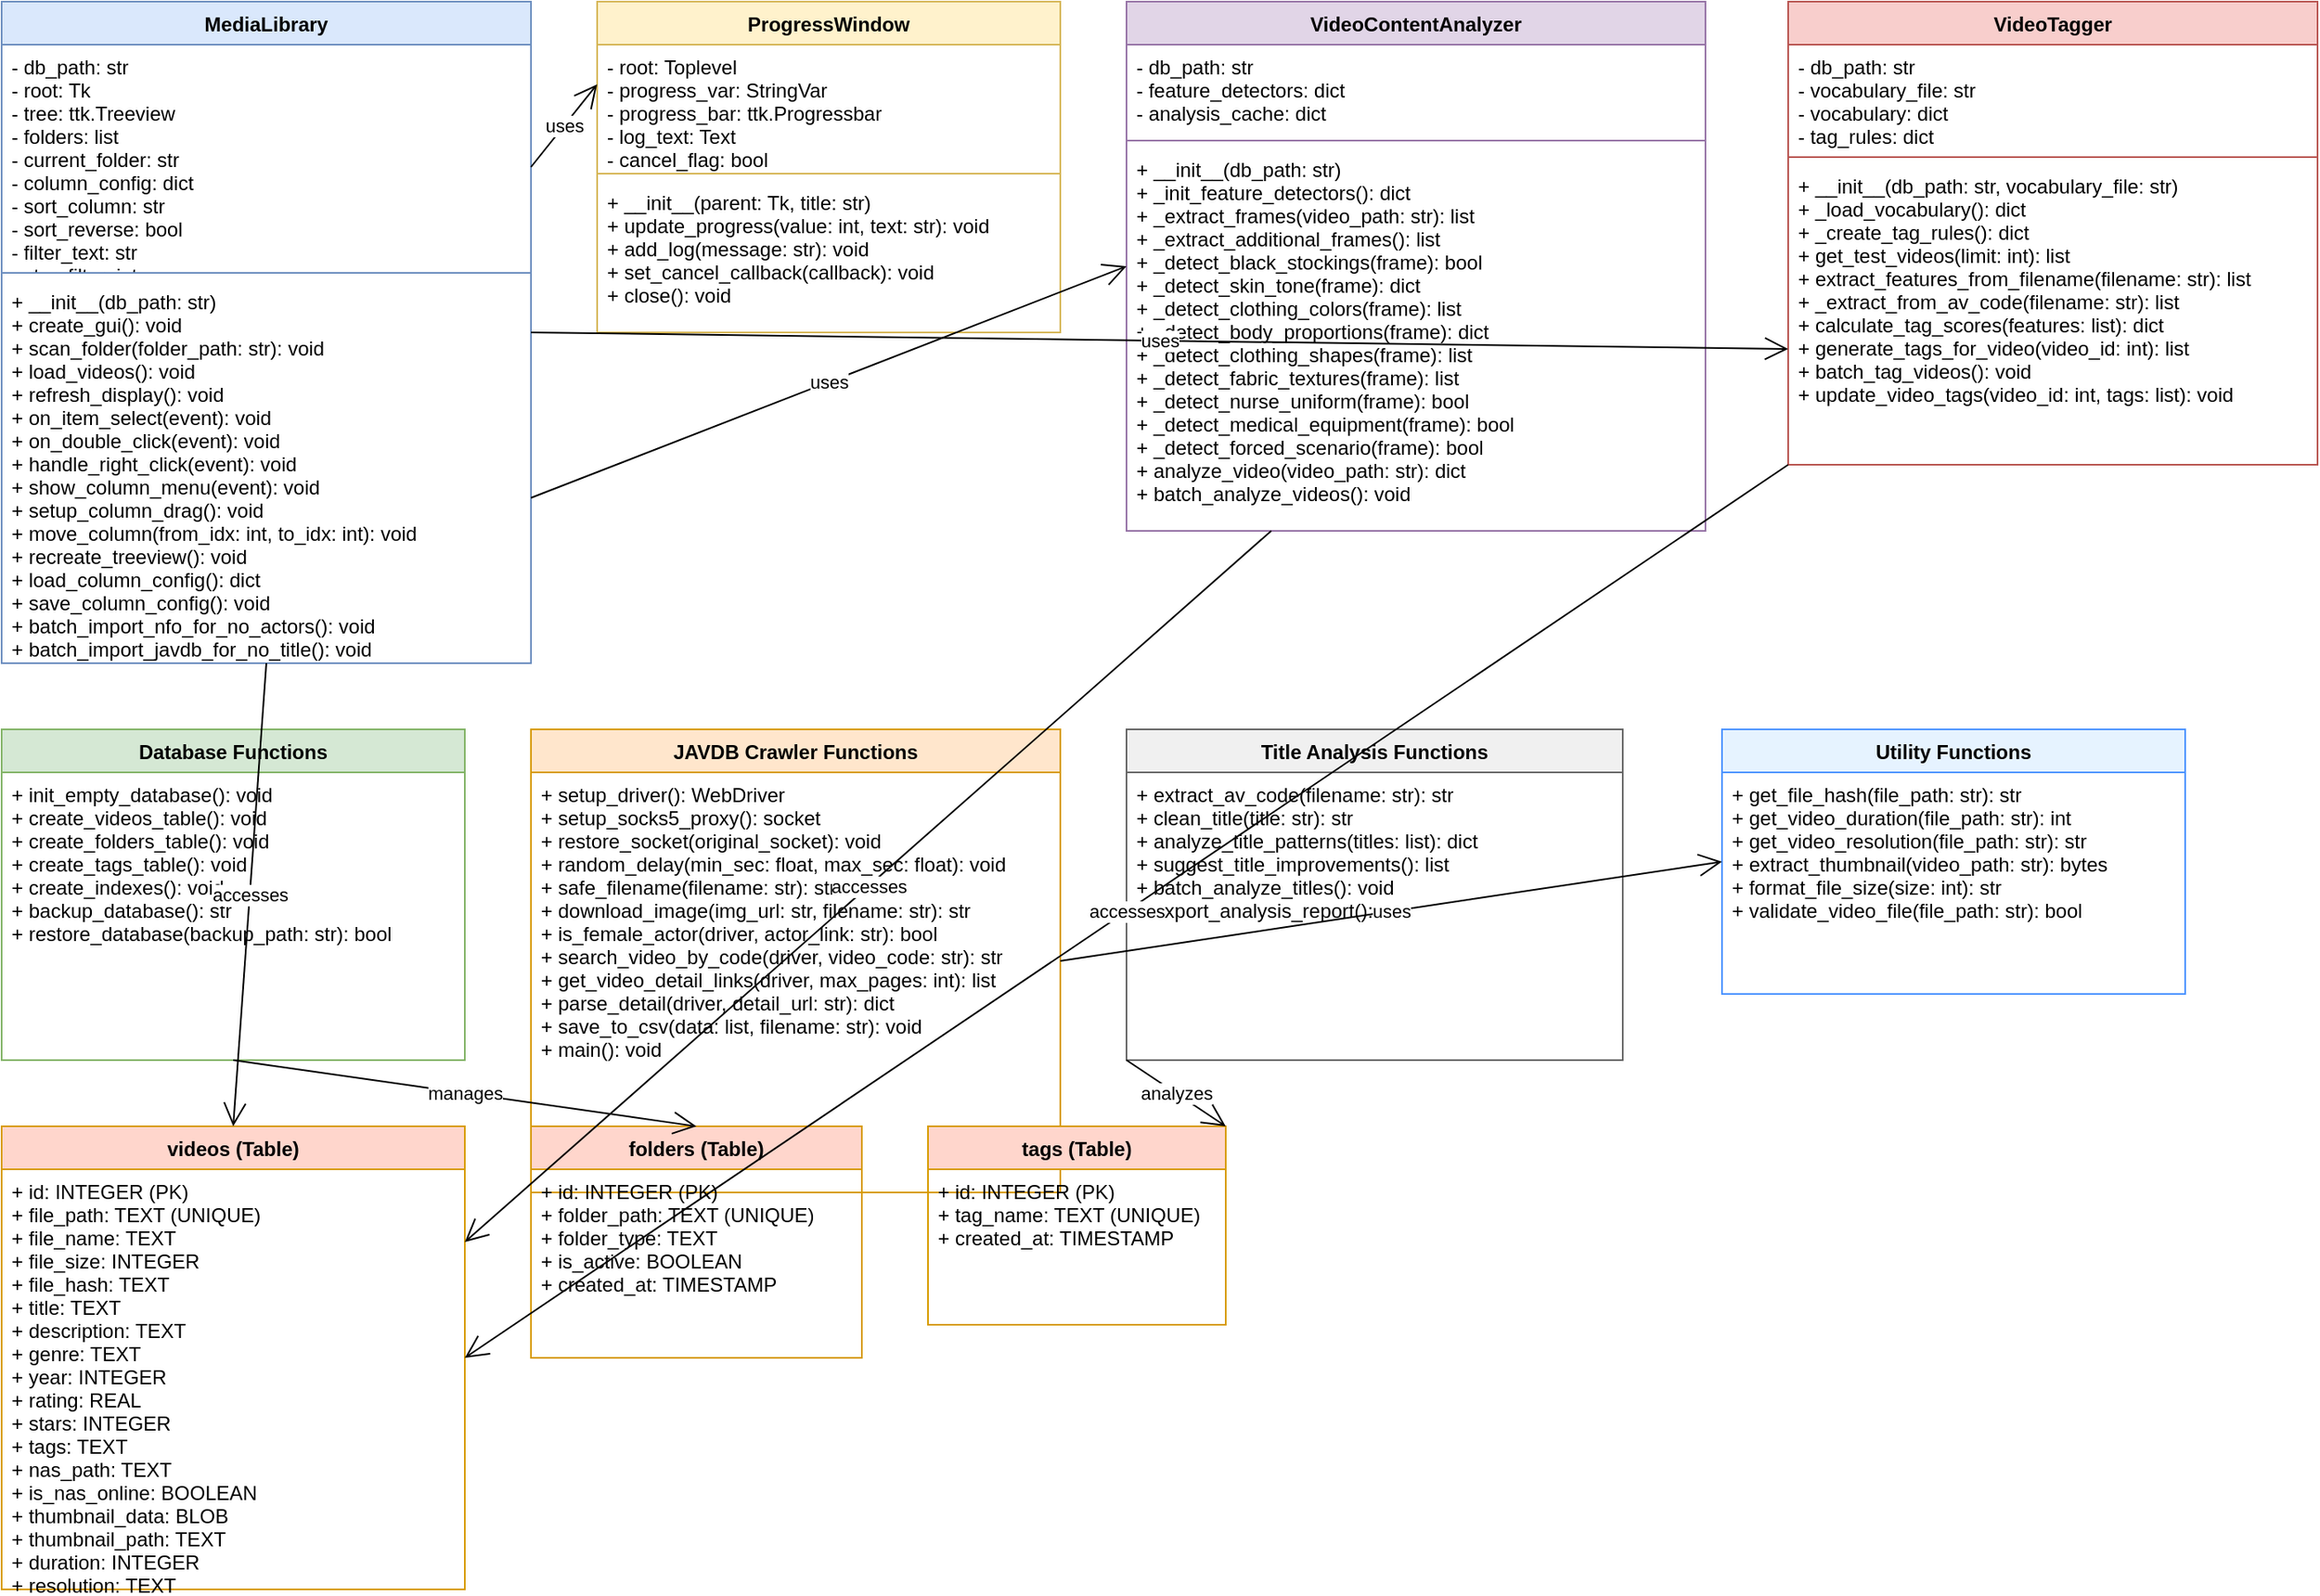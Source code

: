 <mxfile version="22.1.16" type="device">
  <diagram name="YY Media Library UML" id="uml-diagram">
    <mxGraphModel dx="2074" dy="1181" grid="1" gridSize="10" guides="1" tooltips="1" connect="1" arrows="1" fold="1" page="1" pageScale="1" pageWidth="1654" pageHeight="2336" math="0" shadow="0">
      <root>
        <mxCell id="0" />
        <mxCell id="1" parent="0" />
        
        <!-- MediaLibrary Main Class -->
        <mxCell id="MediaLibrary" value="MediaLibrary" style="swimlane;fontStyle=1;align=center;verticalAlign=top;childLayout=stackLayout;horizontal=1;startSize=26;horizontalStack=0;resizeParent=1;resizeParentMax=0;resizeLast=0;collapsible=1;marginBottom=0;fillColor=#dae8fc;strokeColor=#6c8ebf;" vertex="1" parent="1">
          <mxGeometry x="40" y="40" width="320" height="400" as="geometry" />
        </mxCell>
        <mxCell id="MediaLibrary-attrs" value="- db_path: str&#xa;- root: Tk&#xa;- tree: ttk.Treeview&#xa;- folders: list&#xa;- current_folder: str&#xa;- column_config: dict&#xa;- sort_column: str&#xa;- sort_reverse: bool&#xa;- filter_text: str&#xa;- star_filter: int" style="text;strokeColor=none;fillColor=none;align=left;verticalAlign=top;spacingLeft=4;spacingRight=4;overflow=hidden;rotatable=0;points=[[0,0.5],[1,0.5]];portConstraint=eastwest;" vertex="1" parent="MediaLibrary">
          <mxGeometry y="26" width="320" height="134" as="geometry" />
        </mxCell>
        <mxCell id="MediaLibrary-line" value="" style="line;strokeWidth=1;fillColor=none;align=left;verticalAlign=middle;spacingTop=-1;spacingLeft=3;spacingRight=3;rotatable=0;labelPosition=right;points=[];portConstraint=eastwest;strokeColor=inherit;" vertex="1" parent="MediaLibrary">
          <mxGeometry y="160" width="320" height="8" as="geometry" />
        </mxCell>
        <mxCell id="MediaLibrary-methods" value="+ __init__(db_path: str)&#xa;+ create_gui(): void&#xa;+ scan_folder(folder_path: str): void&#xa;+ load_videos(): void&#xa;+ refresh_display(): void&#xa;+ on_item_select(event): void&#xa;+ on_double_click(event): void&#xa;+ handle_right_click(event): void&#xa;+ show_column_menu(event): void&#xa;+ setup_column_drag(): void&#xa;+ move_column(from_idx: int, to_idx: int): void&#xa;+ recreate_treeview(): void&#xa;+ load_column_config(): dict&#xa;+ save_column_config(): void&#xa;+ batch_import_nfo_for_no_actors(): void&#xa;+ batch_import_javdb_for_no_title(): void" style="text;strokeColor=none;fillColor=none;align=left;verticalAlign=top;spacingLeft=4;spacingRight=4;overflow=hidden;rotatable=0;points=[[0,0.5],[1,0.5]];portConstraint=eastwest;" vertex="1" parent="MediaLibrary">
          <mxGeometry y="168" width="320" height="232" as="geometry" />
        </mxCell>
        
        <!-- ProgressWindow Class -->
        <mxCell id="ProgressWindow" value="ProgressWindow" style="swimlane;fontStyle=1;align=center;verticalAlign=top;childLayout=stackLayout;horizontal=1;startSize=26;horizontalStack=0;resizeParent=1;resizeParentMax=0;resizeLast=0;collapsible=1;marginBottom=0;fillColor=#fff2cc;strokeColor=#d6b656;" vertex="1" parent="1">
          <mxGeometry x="400" y="40" width="280" height="200" as="geometry" />
        </mxCell>
        <mxCell id="ProgressWindow-attrs" value="- root: Toplevel&#xa;- progress_var: StringVar&#xa;- progress_bar: ttk.Progressbar&#xa;- log_text: Text&#xa;- cancel_flag: bool" style="text;strokeColor=none;fillColor=none;align=left;verticalAlign=top;spacingLeft=4;spacingRight=4;overflow=hidden;rotatable=0;points=[[0,0.5],[1,0.5]];portConstraint=eastwest;" vertex="1" parent="ProgressWindow">
          <mxGeometry y="26" width="280" height="74" as="geometry" />
        </mxCell>
        <mxCell id="ProgressWindow-line" value="" style="line;strokeWidth=1;fillColor=none;align=left;verticalAlign=middle;spacingTop=-1;spacingLeft=3;spacingRight=3;rotatable=0;labelPosition=right;points=[];portConstraint=eastwest;strokeColor=inherit;" vertex="1" parent="ProgressWindow">
          <mxGeometry y="100" width="280" height="8" as="geometry" />
        </mxCell>
        <mxCell id="ProgressWindow-methods" value="+ __init__(parent: Tk, title: str)&#xa;+ update_progress(value: int, text: str): void&#xa;+ add_log(message: str): void&#xa;+ set_cancel_callback(callback): void&#xa;+ close(): void" style="text;strokeColor=none;fillColor=none;align=left;verticalAlign=top;spacingLeft=4;spacingRight=4;overflow=hidden;rotatable=0;points=[[0,0.5],[1,0.5]];portConstraint=eastwest;" vertex="1" parent="ProgressWindow">
          <mxGeometry y="108" width="280" height="92" as="geometry" />
        </mxCell>
        
        <!-- VideoContentAnalyzer Class -->
        <mxCell id="VideoContentAnalyzer" value="VideoContentAnalyzer" style="swimlane;fontStyle=1;align=center;verticalAlign=top;childLayout=stackLayout;horizontal=1;startSize=26;horizontalStack=0;resizeParent=1;resizeParentMax=0;resizeLast=0;collapsible=1;marginBottom=0;fillColor=#e1d5e7;strokeColor=#9673a6;" vertex="1" parent="1">
          <mxGeometry x="720" y="40" width="350" height="320" as="geometry" />
        </mxCell>
        <mxCell id="VideoContentAnalyzer-attrs" value="- db_path: str&#xa;- feature_detectors: dict&#xa;- analysis_cache: dict" style="text;strokeColor=none;fillColor=none;align=left;verticalAlign=top;spacingLeft=4;spacingRight=4;overflow=hidden;rotatable=0;points=[[0,0.5],[1,0.5]];portConstraint=eastwest;" vertex="1" parent="VideoContentAnalyzer">
          <mxGeometry y="26" width="350" height="54" as="geometry" />
        </mxCell>
        <mxCell id="VideoContentAnalyzer-line" value="" style="line;strokeWidth=1;fillColor=none;align=left;verticalAlign=middle;spacingTop=-1;spacingLeft=3;spacingRight=3;rotatable=0;labelPosition=right;points=[];portConstraint=eastwest;strokeColor=inherit;" vertex="1" parent="VideoContentAnalyzer">
          <mxGeometry y="80" width="350" height="8" as="geometry" />
        </mxCell>
        <mxCell id="VideoContentAnalyzer-methods" value="+ __init__(db_path: str)&#xa;+ _init_feature_detectors(): dict&#xa;+ _extract_frames(video_path: str): list&#xa;+ _extract_additional_frames(): list&#xa;+ _detect_black_stockings(frame): bool&#xa;+ _detect_skin_tone(frame): dict&#xa;+ _detect_clothing_colors(frame): list&#xa;+ _detect_body_proportions(frame): dict&#xa;+ _detect_clothing_shapes(frame): list&#xa;+ _detect_fabric_textures(frame): list&#xa;+ _detect_nurse_uniform(frame): bool&#xa;+ _detect_medical_equipment(frame): bool&#xa;+ _detect_forced_scenario(frame): bool&#xa;+ analyze_video(video_path: str): dict&#xa;+ batch_analyze_videos(): void" style="text;strokeColor=none;fillColor=none;align=left;verticalAlign=top;spacingLeft=4;spacingRight=4;overflow=hidden;rotatable=0;points=[[0,0.5],[1,0.5]];portConstraint=eastwest;" vertex="1" parent="VideoContentAnalyzer">
          <mxGeometry y="88" width="350" height="232" as="geometry" />
        </mxCell>
        
        <!-- VideoTagger Class -->
        <mxCell id="VideoTagger" value="VideoTagger" style="swimlane;fontStyle=1;align=center;verticalAlign=top;childLayout=stackLayout;horizontal=1;startSize=26;horizontalStack=0;resizeParent=1;resizeParentMax=0;resizeLast=0;collapsible=1;marginBottom=0;fillColor=#f8cecc;strokeColor=#b85450;" vertex="1" parent="1">
          <mxGeometry x="1120" y="40" width="320" height="280" as="geometry" />
        </mxCell>
        <mxCell id="VideoTagger-attrs" value="- db_path: str&#xa;- vocabulary_file: str&#xa;- vocabulary: dict&#xa;- tag_rules: dict" style="text;strokeColor=none;fillColor=none;align=left;verticalAlign=top;spacingLeft=4;spacingRight=4;overflow=hidden;rotatable=0;points=[[0,0.5],[1,0.5]];portConstraint=eastwest;" vertex="1" parent="VideoTagger">
          <mxGeometry y="26" width="320" height="64" as="geometry" />
        </mxCell>
        <mxCell id="VideoTagger-line" value="" style="line;strokeWidth=1;fillColor=none;align=left;verticalAlign=middle;spacingTop=-1;spacingLeft=3;spacingRight=3;rotatable=0;labelPosition=right;points=[];portConstraint=eastwest;strokeColor=inherit;" vertex="1" parent="VideoTagger">
          <mxGeometry y="90" width="320" height="8" as="geometry" />
        </mxCell>
        <mxCell id="VideoTagger-methods" value="+ __init__(db_path: str, vocabulary_file: str)&#xa;+ _load_vocabulary(): dict&#xa;+ _create_tag_rules(): dict&#xa;+ get_test_videos(limit: int): list&#xa;+ extract_features_from_filename(filename: str): list&#xa;+ _extract_from_av_code(filename: str): list&#xa;+ calculate_tag_scores(features: list): dict&#xa;+ generate_tags_for_video(video_id: int): list&#xa;+ batch_tag_videos(): void&#xa;+ update_video_tags(video_id: int, tags: list): void" style="text;strokeColor=none;fillColor=none;align=left;verticalAlign=top;spacingLeft=4;spacingRight=4;overflow=hidden;rotatable=0;points=[[0,0.5],[1,0.5]];portConstraint=eastwest;" vertex="1" parent="VideoTagger">
          <mxGeometry y="98" width="320" height="182" as="geometry" />
        </mxCell>
        
        <!-- Database Functions -->
        <mxCell id="DatabaseFunctions" value="Database Functions" style="swimlane;fontStyle=1;align=center;verticalAlign=top;childLayout=stackLayout;horizontal=1;startSize=26;horizontalStack=0;resizeParent=1;resizeParentMax=0;resizeLast=0;collapsible=1;marginBottom=0;fillColor=#d5e8d4;strokeColor=#82b366;" vertex="1" parent="1">
          <mxGeometry x="40" y="480" width="280" height="200" as="geometry" />
        </mxCell>
        <mxCell id="DatabaseFunctions-methods" value="+ init_empty_database(): void&#xa;+ create_videos_table(): void&#xa;+ create_folders_table(): void&#xa;+ create_tags_table(): void&#xa;+ create_indexes(): void&#xa;+ backup_database(): str&#xa;+ restore_database(backup_path: str): bool" style="text;strokeColor=none;fillColor=none;align=left;verticalAlign=top;spacingLeft=4;spacingRight=4;overflow=hidden;rotatable=0;points=[[0,0.5],[1,0.5]];portConstraint=eastwest;" vertex="1" parent="DatabaseFunctions">
          <mxGeometry y="26" width="280" height="174" as="geometry" />
        </mxCell>
        
        <!-- JAVDB Crawler Functions -->
        <mxCell id="JAVDBCrawler" value="JAVDB Crawler Functions" style="swimlane;fontStyle=1;align=center;verticalAlign=top;childLayout=stackLayout;horizontal=1;startSize=26;horizontalStack=0;resizeParent=1;resizeParentMax=0;resizeLast=0;collapsible=1;marginBottom=0;fillColor=#ffe6cc;strokeColor=#d79b00;" vertex="1" parent="1">
          <mxGeometry x="360" y="480" width="320" height="280" as="geometry" />
        </mxCell>
        <mxCell id="JAVDBCrawler-methods" value="+ setup_driver(): WebDriver&#xa;+ setup_socks5_proxy(): socket&#xa;+ restore_socket(original_socket): void&#xa;+ random_delay(min_sec: float, max_sec: float): void&#xa;+ safe_filename(filename: str): str&#xa;+ download_image(img_url: str, filename: str): str&#xa;+ is_female_actor(driver, actor_link: str): bool&#xa;+ search_video_by_code(driver, video_code: str): str&#xa;+ get_video_detail_links(driver, max_pages: int): list&#xa;+ parse_detail(driver, detail_url: str): dict&#xa;+ save_to_csv(data: list, filename: str): void&#xa;+ main(): void" style="text;strokeColor=none;fillColor=none;align=left;verticalAlign=top;spacingLeft=4;spacingRight=4;overflow=hidden;rotatable=0;points=[[0,0.5],[1,0.5]];portConstraint=eastwest;" vertex="1" parent="JAVDBCrawler">
          <mxGeometry y="26" width="320" height="254" as="geometry" />
        </mxCell>
        
        <!-- Title Analysis Functions -->
        <mxCell id="TitleAnalysis" value="Title Analysis Functions" style="swimlane;fontStyle=1;align=center;verticalAlign=top;childLayout=stackLayout;horizontal=1;startSize=26;horizontalStack=0;resizeParent=1;resizeParentMax=0;resizeLast=0;collapsible=1;marginBottom=0;fillColor=#f0f0f0;strokeColor=#666666;" vertex="1" parent="1">
          <mxGeometry x="720" y="480" width="300" height="200" as="geometry" />
        </mxCell>
        <mxCell id="TitleAnalysis-methods" value="+ extract_av_code(filename: str): str&#xa;+ clean_title(title: str): str&#xa;+ analyze_title_patterns(titles: list): dict&#xa;+ suggest_title_improvements(): list&#xa;+ batch_analyze_titles(): void&#xa;+ export_analysis_report(): str" style="text;strokeColor=none;fillColor=none;align=left;verticalAlign=top;spacingLeft=4;spacingRight=4;overflow=hidden;rotatable=0;points=[[0,0.5],[1,0.5]];portConstraint=eastwest;" vertex="1" parent="TitleAnalysis">
          <mxGeometry y="26" width="300" height="174" as="geometry" />
        </mxCell>
        
        <!-- Utility Functions -->
        <mxCell id="UtilityFunctions" value="Utility Functions" style="swimlane;fontStyle=1;align=center;verticalAlign=top;childLayout=stackLayout;horizontal=1;startSize=26;horizontalStack=0;resizeParent=1;resizeParentMax=0;resizeLast=0;collapsible=1;marginBottom=0;fillColor=#e6f3ff;strokeColor=#4d94ff;" vertex="1" parent="1">
          <mxGeometry x="1080" y="480" width="280" height="160" as="geometry" />
        </mxCell>
        <mxCell id="UtilityFunctions-methods" value="+ get_file_hash(file_path: str): str&#xa;+ get_video_duration(file_path: str): int&#xa;+ get_video_resolution(file_path: str): str&#xa;+ extract_thumbnail(video_path: str): bytes&#xa;+ format_file_size(size: int): str&#xa;+ validate_video_file(file_path: str): bool" style="text;strokeColor=none;fillColor=none;align=left;verticalAlign=top;spacingLeft=4;spacingRight=4;overflow=hidden;rotatable=0;points=[[0,0.5],[1,0.5]];portConstraint=eastwest;" vertex="1" parent="UtilityFunctions">
          <mxGeometry y="26" width="280" height="134" as="geometry" />
        </mxCell>
        
        <!-- Database Tables -->
        <mxCell id="VideosTable" value="videos (Table)" style="swimlane;fontStyle=1;align=center;verticalAlign=top;childLayout=stackLayout;horizontal=1;startSize=26;horizontalStack=0;resizeParent=1;resizeParentMax=0;resizeLast=0;collapsible=1;marginBottom=0;fillColor=#ffd6cc;strokeColor=#d79b00;" vertex="1" parent="1">
          <mxGeometry x="40" y="720" width="280" height="280" as="geometry" />
        </mxCell>
        <mxCell id="VideosTable-attrs" value="+ id: INTEGER (PK)&#xa;+ file_path: TEXT (UNIQUE)&#xa;+ file_name: TEXT&#xa;+ file_size: INTEGER&#xa;+ file_hash: TEXT&#xa;+ title: TEXT&#xa;+ description: TEXT&#xa;+ genre: TEXT&#xa;+ year: INTEGER&#xa;+ rating: REAL&#xa;+ stars: INTEGER&#xa;+ tags: TEXT&#xa;+ nas_path: TEXT&#xa;+ is_nas_online: BOOLEAN&#xa;+ thumbnail_data: BLOB&#xa;+ thumbnail_path: TEXT&#xa;+ duration: INTEGER&#xa;+ resolution: TEXT&#xa;+ created_at: TIMESTAMP&#xa;+ updated_at: TIMESTAMP" style="text;strokeColor=none;fillColor=none;align=left;verticalAlign=top;spacingLeft=4;spacingRight=4;overflow=hidden;rotatable=0;points=[[0,0.5],[1,0.5]];portConstraint=eastwest;" vertex="1" parent="VideosTable">
          <mxGeometry y="26" width="280" height="254" as="geometry" />
        </mxCell>
        
        <mxCell id="FoldersTable" value="folders (Table)" style="swimlane;fontStyle=1;align=center;verticalAlign=top;childLayout=stackLayout;horizontal=1;startSize=26;horizontalStack=0;resizeParent=1;resizeParentMax=0;resizeLast=0;collapsible=1;marginBottom=0;fillColor=#ffd6cc;strokeColor=#d79b00;" vertex="1" parent="1">
          <mxGeometry x="360" y="720" width="200" height="140" as="geometry" />
        </mxCell>
        <mxCell id="FoldersTable-attrs" value="+ id: INTEGER (PK)&#xa;+ folder_path: TEXT (UNIQUE)&#xa;+ folder_type: TEXT&#xa;+ is_active: BOOLEAN&#xa;+ created_at: TIMESTAMP" style="text;strokeColor=none;fillColor=none;align=left;verticalAlign=top;spacingLeft=4;spacingRight=4;overflow=hidden;rotatable=0;points=[[0,0.5],[1,0.5]];portConstraint=eastwest;" vertex="1" parent="FoldersTable">
          <mxGeometry y="26" width="200" height="114" as="geometry" />
        </mxCell>
        
        <mxCell id="TagsTable" value="tags (Table)" style="swimlane;fontStyle=1;align=center;verticalAlign=top;childLayout=stackLayout;horizontal=1;startSize=26;horizontalStack=0;resizeParent=1;resizeParentMax=0;resizeLast=0;collapsible=1;marginBottom=0;fillColor=#ffd6cc;strokeColor=#d79b00;" vertex="1" parent="1">
          <mxGeometry x="600" y="720" width="180" height="120" as="geometry" />
        </mxCell>
        <mxCell id="TagsTable-attrs" value="+ id: INTEGER (PK)&#xa;+ tag_name: TEXT (UNIQUE)&#xa;+ created_at: TIMESTAMP" style="text;strokeColor=none;fillColor=none;align=left;verticalAlign=top;spacingLeft=4;spacingRight=4;overflow=hidden;rotatable=0;points=[[0,0.5],[1,0.5]];portConstraint=eastwest;" vertex="1" parent="TagsTable">
          <mxGeometry y="26" width="180" height="94" as="geometry" />
        </mxCell>
        
        <!-- Relationships -->
        <!-- MediaLibrary uses ProgressWindow -->
        <mxCell id="rel1" value="uses" style="endArrow=open;endFill=1;endSize=12;html=1;rounded=0;exitX=1;exitY=0.25;exitDx=0;exitDy=0;entryX=0;entryY=0.25;entryDx=0;entryDy=0;" edge="1" parent="1" source="MediaLibrary" target="ProgressWindow">
          <mxGeometry width="160" relative="1" as="geometry">
            <mxPoint x="370" y="140" as="sourcePoint" />
            <mxPoint x="530" y="140" as="targetPoint" />
          </mxGeometry>
        </mxCell>
        
        <!-- MediaLibrary uses VideoContentAnalyzer -->
        <mxCell id="rel2" value="uses" style="endArrow=open;endFill=1;endSize=12;html=1;rounded=0;exitX=1;exitY=0.75;exitDx=0;exitDy=0;entryX=0;entryY=0.5;entryDx=0;entryDy=0;" edge="1" parent="1" source="MediaLibrary" target="VideoContentAnalyzer">
          <mxGeometry width="160" relative="1" as="geometry">
            <mxPoint x="370" y="340" as="sourcePoint" />
            <mxPoint x="720" y="200" as="targetPoint" />
          </mxGeometry>
        </mxCell>
        
        <!-- MediaLibrary uses VideoTagger -->
        <mxCell id="rel3" value="uses" style="endArrow=open;endFill=1;endSize=12;html=1;rounded=0;exitX=1;exitY=0.5;exitDx=0;exitDy=0;entryX=0;entryY=0.75;entryDx=0;entryDy=0;" edge="1" parent="1" source="MediaLibrary" target="VideoTagger">
          <mxGeometry width="160" relative="1" as="geometry">
            <mxPoint x="370" y="240" as="sourcePoint" />
            <mxPoint x="1120" y="280" as="targetPoint" />
          </mxGeometry>
        </mxCell>
        
        <!-- MediaLibrary accesses Database -->
        <mxCell id="rel4" value="accesses" style="endArrow=open;endFill=1;endSize=12;html=1;rounded=0;exitX=0.5;exitY=1;exitDx=0;exitDy=0;entryX=0.5;entryY=0;entryDx=0;entryDy=0;" edge="1" parent="1" source="MediaLibrary" target="VideosTable">
          <mxGeometry width="160" relative="1" as="geometry">
            <mxPoint x="200" y="450" as="sourcePoint" />
            <mxPoint x="180" y="720" as="targetPoint" />
          </mxGeometry>
        </mxCell>
        
        <!-- VideoContentAnalyzer accesses Database -->
        <mxCell id="rel5" value="accesses" style="endArrow=open;endFill=1;endSize=12;html=1;rounded=0;exitX=0.25;exitY=1;exitDx=0;exitDy=0;entryX=1;entryY=0.25;entryDx=0;entryDy=0;" edge="1" parent="1" source="VideoContentAnalyzer" target="VideosTable">
          <mxGeometry width="160" relative="1" as="geometry">
            <mxPoint x="810" y="370" as="sourcePoint" />
            <mxPoint x="320" y="790" as="targetPoint" />
          </mxGeometry>
        </mxCell>
        
        <!-- VideoTagger accesses Database -->
        <mxCell id="rel6" value="accesses" style="endArrow=open;endFill=1;endSize=12;html=1;rounded=0;exitX=0;exitY=1;exitDx=0;exitDy=0;entryX=1;entryY=0.5;entryDx=0;entryDy=0;" edge="1" parent="1" source="VideoTagger" target="VideosTable">
          <mxGeometry width="160" relative="1" as="geometry">
            <mxPoint x="1120" y="330" as="sourcePoint" />
            <mxPoint x="320" y="850" as="targetPoint" />
          </mxGeometry>
        </mxCell>
        
        <!-- JAVDB Crawler uses Utility Functions -->
        <mxCell id="rel7" value="uses" style="endArrow=open;endFill=1;endSize=12;html=1;rounded=0;exitX=1;exitY=0.5;exitDx=0;exitDy=0;entryX=0;entryY=0.5;entryDx=0;entryDy=0;" edge="1" parent="1" source="JAVDBCrawler" target="UtilityFunctions">
          <mxGeometry width="160" relative="1" as="geometry">
            <mxPoint x="690" y="620" as="sourcePoint" />
            <mxPoint x="1080" y="560" as="targetPoint" />
          </mxGeometry>
        </mxCell>
        
        <!-- Database Functions manages Tables -->
        <mxCell id="rel8" value="manages" style="endArrow=open;endFill=1;endSize=12;html=1;rounded=0;exitX=0.5;exitY=1;exitDx=0;exitDy=0;entryX=0.5;entryY=0;entryDx=0;entryDy=0;" edge="1" parent="1" source="DatabaseFunctions" target="FoldersTable">
          <mxGeometry width="160" relative="1" as="geometry">
            <mxPoint x="180" y="690" as="sourcePoint" />
            <mxPoint x="460" y="720" as="targetPoint" />
          </mxGeometry>
        </mxCell>
        
        <!-- Title Analysis uses Database -->
        <mxCell id="rel9" value="analyzes" style="endArrow=open;endFill=1;endSize=12;html=1;rounded=0;exitX=0;exitY=1;exitDx=0;exitDy=0;entryX=1;entryY=0;entryDx=0;entryDy=0;" edge="1" parent="1" source="TitleAnalysis" target="TagsTable">
          <mxGeometry width="160" relative="1" as="geometry">
            <mxPoint x="720" y="690" as="sourcePoint" />
            <mxPoint x="780" y="720" as="targetPoint" />
          </mxGeometry>
        </mxCell>
        
        <!-- Legend -->
        <mxCell id="legend" value="YY Media Library - Complete UML Class Diagram\n\nMain Classes:\n• MediaLibrary: Core application with GUI\n• ProgressWindow: Progress tracking UI\n• VideoContentAnalyzer: AI-based content analysis\n• VideoTagger: Automatic tagging system\n\nUtility Modules:\n• Database Functions: DB initialization & management\n• JAVDB Crawler: Web scraping functionality\n• Title Analysis: Filename & title processing\n• Utility Functions: File operations & helpers\n\nDatabase Schema:\n• videos: Main video metadata table\n• folders: Folder configuration\n• tags: Tag management" style="text;html=1;strokeColor=#666666;fillColor=#f5f5f5;align=left;verticalAlign=top;whiteSpace=wrap;rounded=1;fontSize=11;fontFamily=Helvetica;" vertex="1" parent="1">
          <mxGeometry x="820" y="720" width="320" height="280" as="geometry" />
        </mxCell>
        
      </root>
    </mxGraphModel>
  </diagram>
</mxfile>